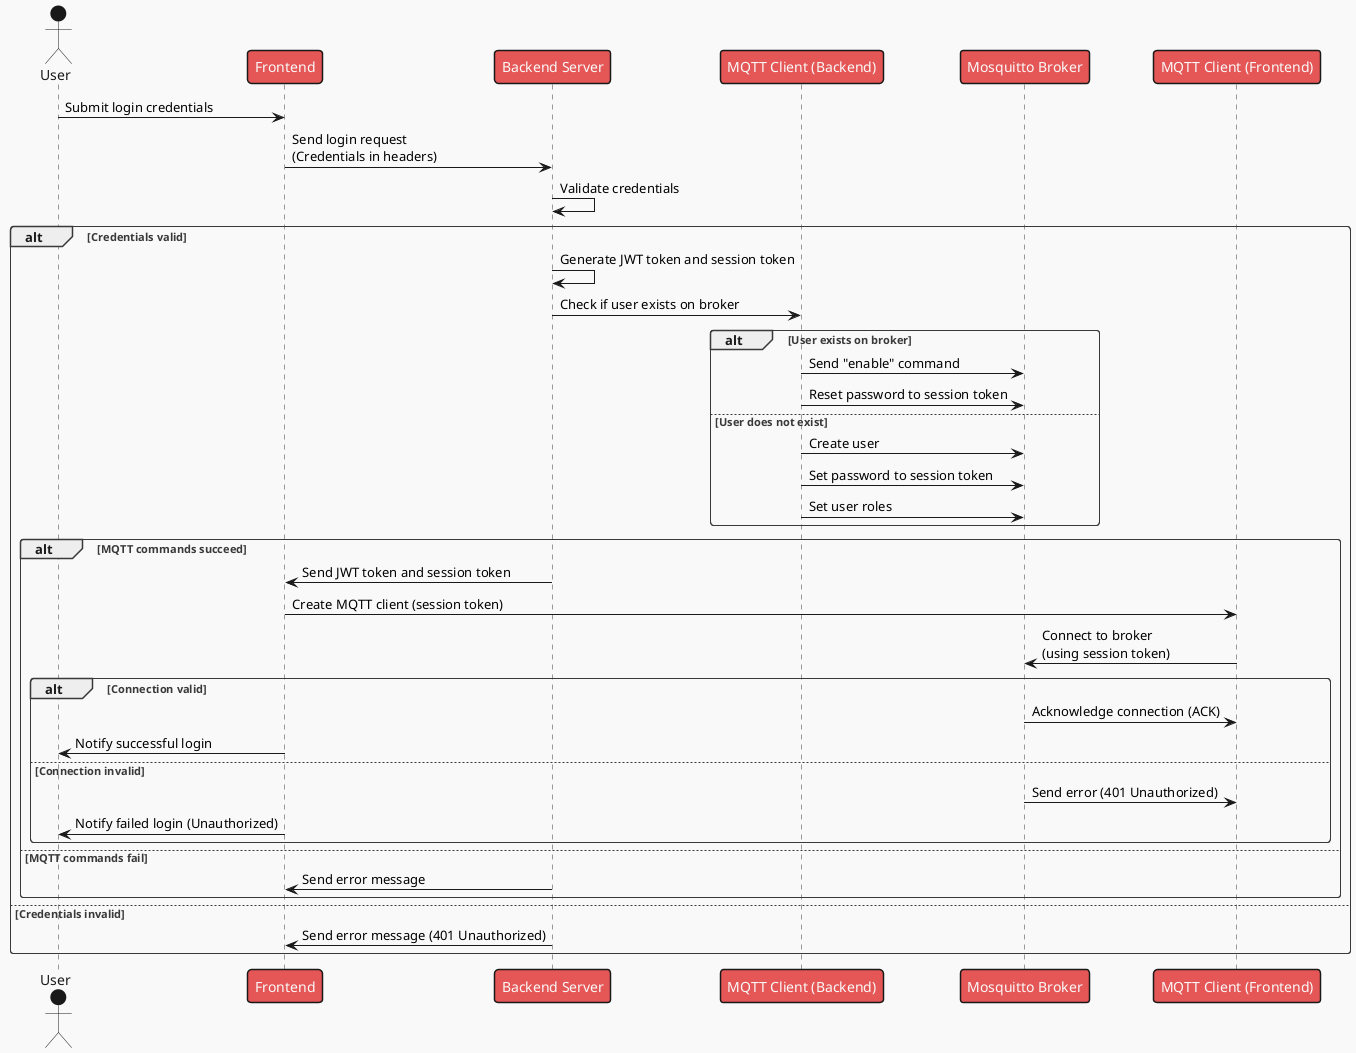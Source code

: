 ﻿@startuml
!theme mars
actor User

participant Frontend
participant "Backend Server" as Backend
participant "MQTT Client (Backend)" as MQTT_Backend
participant "Mosquitto Broker" as Broker
participant "MQTT Client (Frontend)" as MQTT_Frontend

User -> Frontend: Submit login credentials
Frontend -> Backend: Send login request\n(Credentials in headers)
Backend -> Backend: Validate credentials

alt Credentials valid
    Backend -> Backend: Generate JWT token and session token
    Backend -> MQTT_Backend: Check if user exists on broker

    alt User exists on broker
        MQTT_Backend -> Broker: Send "enable" command
        MQTT_Backend -> Broker: Reset password to session token
    else User does not exist
        MQTT_Backend -> Broker: Create user
        MQTT_Backend -> Broker: Set password to session token
        MQTT_Backend -> Broker: Set user roles
    end

    alt MQTT commands succeed
        Backend -> Frontend: Send JWT token and session token
        Frontend -> MQTT_Frontend: Create MQTT client (session token)
        
        MQTT_Frontend -> Broker: Connect to broker\n(using session token)
        
        alt Connection valid
            Broker -> MQTT_Frontend: Acknowledge connection (ACK)
            Frontend -> User: Notify successful login
        else Connection invalid
            Broker -> MQTT_Frontend: Send error (401 Unauthorized)
            Frontend -> User: Notify failed login (Unauthorized)
        end
    else MQTT commands fail
        Backend -> Frontend: Send error message
    end
else Credentials invalid
    Backend -> Frontend: Send error message (401 Unauthorized)
end

@enduml
